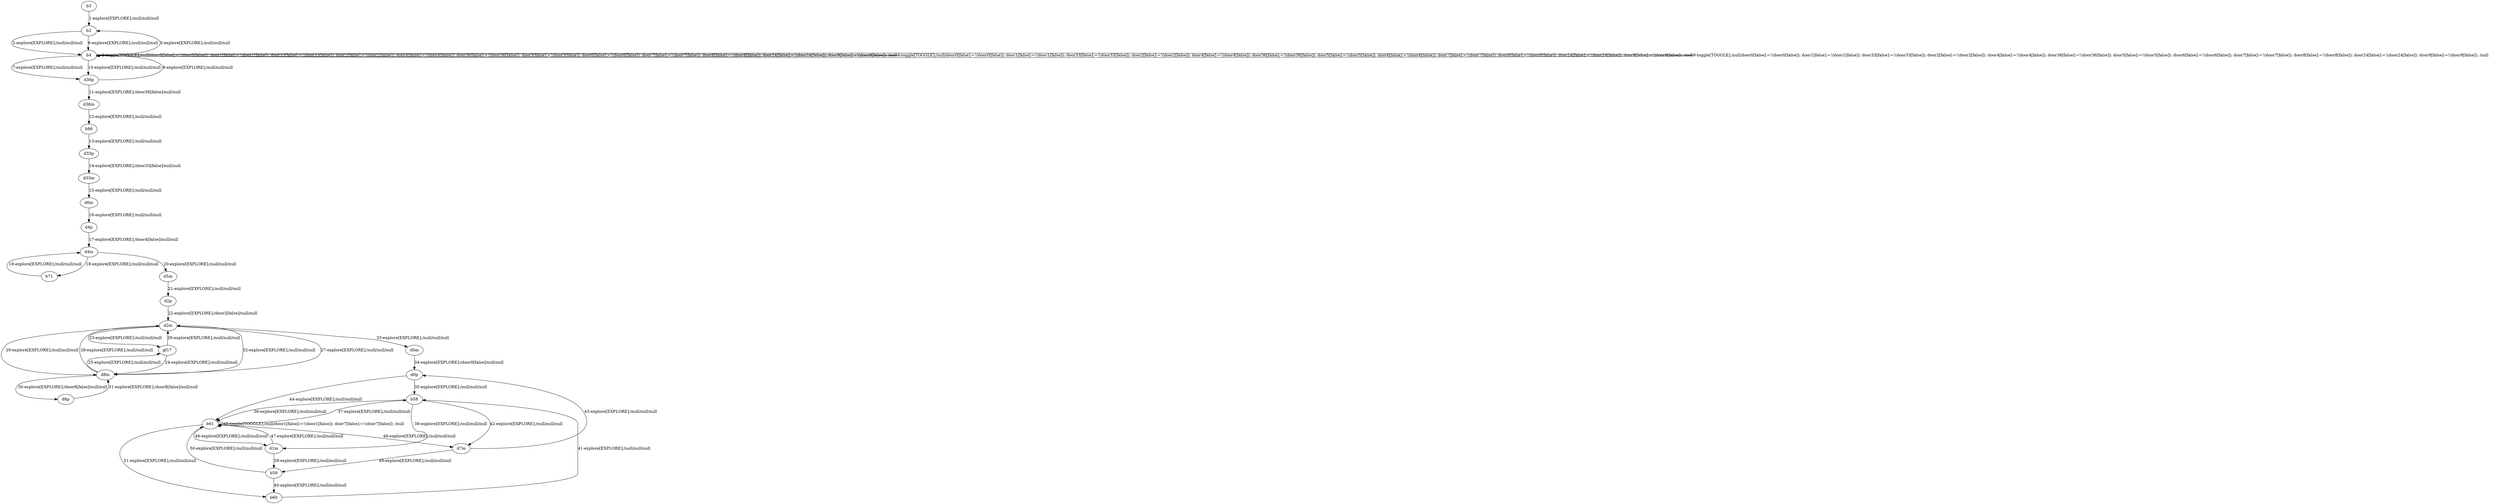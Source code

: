 # Total number of goals covered by this test: 1
# b61 --> b60

digraph g {
"b3" -> "b2" [label = "1-explore[EXPLORE];/null/null/null"];
"b2" -> "b4" [label = "2-explore[EXPLORE];/null/null/null"];
"b4" -> "b4" [label = "3-toggle[TOGGLE];/null/door0[false]:=!(door0[false]); door1[false]:=!(door1[false]); door33[false]:=!(door33[false]); door2[false]:=!(door2[false]); door4[false]:=!(door4[false]); door36[false]:=!(door36[false]); door5[false]:=!(door5[false]); door6[false]:=!(door6[false]); door7[false]:=!(door7[false]); door8[false]:=!(door8[false]); door24[false]:=!(door24[false]); door9[false]:=!(door9[false]); /null"];
"b4" -> "b4" [label = "4-toggle[TOGGLE];/null/door0[false]:=!(door0[false]); door1[false]:=!(door1[false]); door33[false]:=!(door33[false]); door2[false]:=!(door2[false]); door4[false]:=!(door4[false]); door36[false]:=!(door36[false]); door5[false]:=!(door5[false]); door6[false]:=!(door6[false]); door7[false]:=!(door7[false]); door8[false]:=!(door8[false]); door24[false]:=!(door24[false]); door9[false]:=!(door9[false]); /null"];
"b4" -> "b2" [label = "5-explore[EXPLORE];/null/null/null"];
"b2" -> "b4" [label = "6-explore[EXPLORE];/null/null/null"];
"b4" -> "d36p" [label = "7-explore[EXPLORE];/null/null/null"];
"d36p" -> "b4" [label = "8-explore[EXPLORE];/null/null/null"];
"b4" -> "b4" [label = "9-toggle[TOGGLE];/null/door0[false]:=!(door0[false]); door1[false]:=!(door1[false]); door33[false]:=!(door33[false]); door2[false]:=!(door2[false]); door4[false]:=!(door4[false]); door36[false]:=!(door36[false]); door5[false]:=!(door5[false]); door6[false]:=!(door6[false]); door7[false]:=!(door7[false]); door8[false]:=!(door8[false]); door24[false]:=!(door24[false]); door9[false]:=!(door9[false]); /null"];
"b4" -> "d36p" [label = "10-explore[EXPLORE];/null/null/null"];
"d36p" -> "d36m" [label = "11-explore[EXPLORE];/door36[false]/null/null"];
"d36m" -> "b86" [label = "12-explore[EXPLORE];/null/null/null"];
"b86" -> "d33p" [label = "13-explore[EXPLORE];/null/null/null"];
"d33p" -> "d33m" [label = "14-explore[EXPLORE];/door33[false]/null/null"];
"d33m" -> "d6m" [label = "15-explore[EXPLORE];/null/null/null"];
"d6m" -> "d4p" [label = "16-explore[EXPLORE];/null/null/null"];
"d4p" -> "d4m" [label = "17-explore[EXPLORE];/door4[false]/null/null"];
"d4m" -> "b71" [label = "18-explore[EXPLORE];/null/null/null"];
"b71" -> "d4m" [label = "19-explore[EXPLORE];/null/null/null"];
"d4m" -> "d5m" [label = "20-explore[EXPLORE];/null/null/null"];
"d5m" -> "d2p" [label = "21-explore[EXPLORE];/null/null/null"];
"d2p" -> "d2m" [label = "22-explore[EXPLORE];/door2[false]/null/null"];
"d2m" -> "gf17" [label = "23-explore[EXPLORE];/null/null/null"];
"gf17" -> "d8m" [label = "24-explore[EXPLORE];/null/null/null"];
"d8m" -> "gf17" [label = "25-explore[EXPLORE];/null/null/null"];
"gf17" -> "d2m" [label = "26-explore[EXPLORE];/null/null/null"];
"d2m" -> "d8m" [label = "27-explore[EXPLORE];/null/null/null"];
"d8m" -> "d2m" [label = "28-explore[EXPLORE];/null/null/null"];
"d2m" -> "d8m" [label = "29-explore[EXPLORE];/null/null/null"];
"d8m" -> "d8p" [label = "30-explore[EXPLORE];/door8[false]/null/null"];
"d8p" -> "d8m" [label = "31-explore[EXPLORE];/door8[false]/null/null"];
"d8m" -> "d2m" [label = "32-explore[EXPLORE];/null/null/null"];
"d2m" -> "d0m" [label = "33-explore[EXPLORE];/null/null/null"];
"d0m" -> "d0p" [label = "34-explore[EXPLORE];/door0[false]/null/null"];
"d0p" -> "b58" [label = "35-explore[EXPLORE];/null/null/null"];
"b58" -> "b61" [label = "36-explore[EXPLORE];/null/null/null"];
"b61" -> "b58" [label = "37-explore[EXPLORE];/null/null/null"];
"b58" -> "d1m" [label = "38-explore[EXPLORE];/null/null/null"];
"d1m" -> "b59" [label = "39-explore[EXPLORE];/null/null/null"];
"b59" -> "b60" [label = "40-explore[EXPLORE];/null/null/null"];
"b60" -> "b58" [label = "41-explore[EXPLORE];/null/null/null"];
"b58" -> "d7m" [label = "42-explore[EXPLORE];/null/null/null"];
"d7m" -> "d0p" [label = "43-explore[EXPLORE];/null/null/null"];
"d0p" -> "b61" [label = "44-explore[EXPLORE];/null/null/null"];
"b61" -> "b61" [label = "45-toggle[TOGGLE];/null/door1[false]:=!(door1[false]); door7[false]:=!(door7[false]); /null"];
"b61" -> "d1m" [label = "46-explore[EXPLORE];/null/null/null"];
"d1m" -> "b61" [label = "47-explore[EXPLORE];/null/null/null"];
"b61" -> "d7m" [label = "48-explore[EXPLORE];/null/null/null"];
"d7m" -> "b59" [label = "49-explore[EXPLORE];/null/null/null"];
"b59" -> "b61" [label = "50-explore[EXPLORE];/null/null/null"];
"b61" -> "b60" [label = "51-explore[EXPLORE];/null/null/null"];
}
